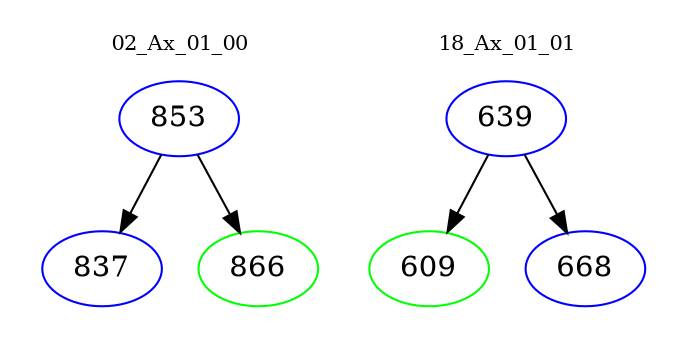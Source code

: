 digraph{
subgraph cluster_0 {
color = white
label = "02_Ax_01_00";
fontsize=10;
T0_853 [label="853", color="blue"]
T0_853 -> T0_837 [color="black"]
T0_837 [label="837", color="blue"]
T0_853 -> T0_866 [color="black"]
T0_866 [label="866", color="green"]
}
subgraph cluster_1 {
color = white
label = "18_Ax_01_01";
fontsize=10;
T1_639 [label="639", color="blue"]
T1_639 -> T1_609 [color="black"]
T1_609 [label="609", color="green"]
T1_639 -> T1_668 [color="black"]
T1_668 [label="668", color="blue"]
}
}
